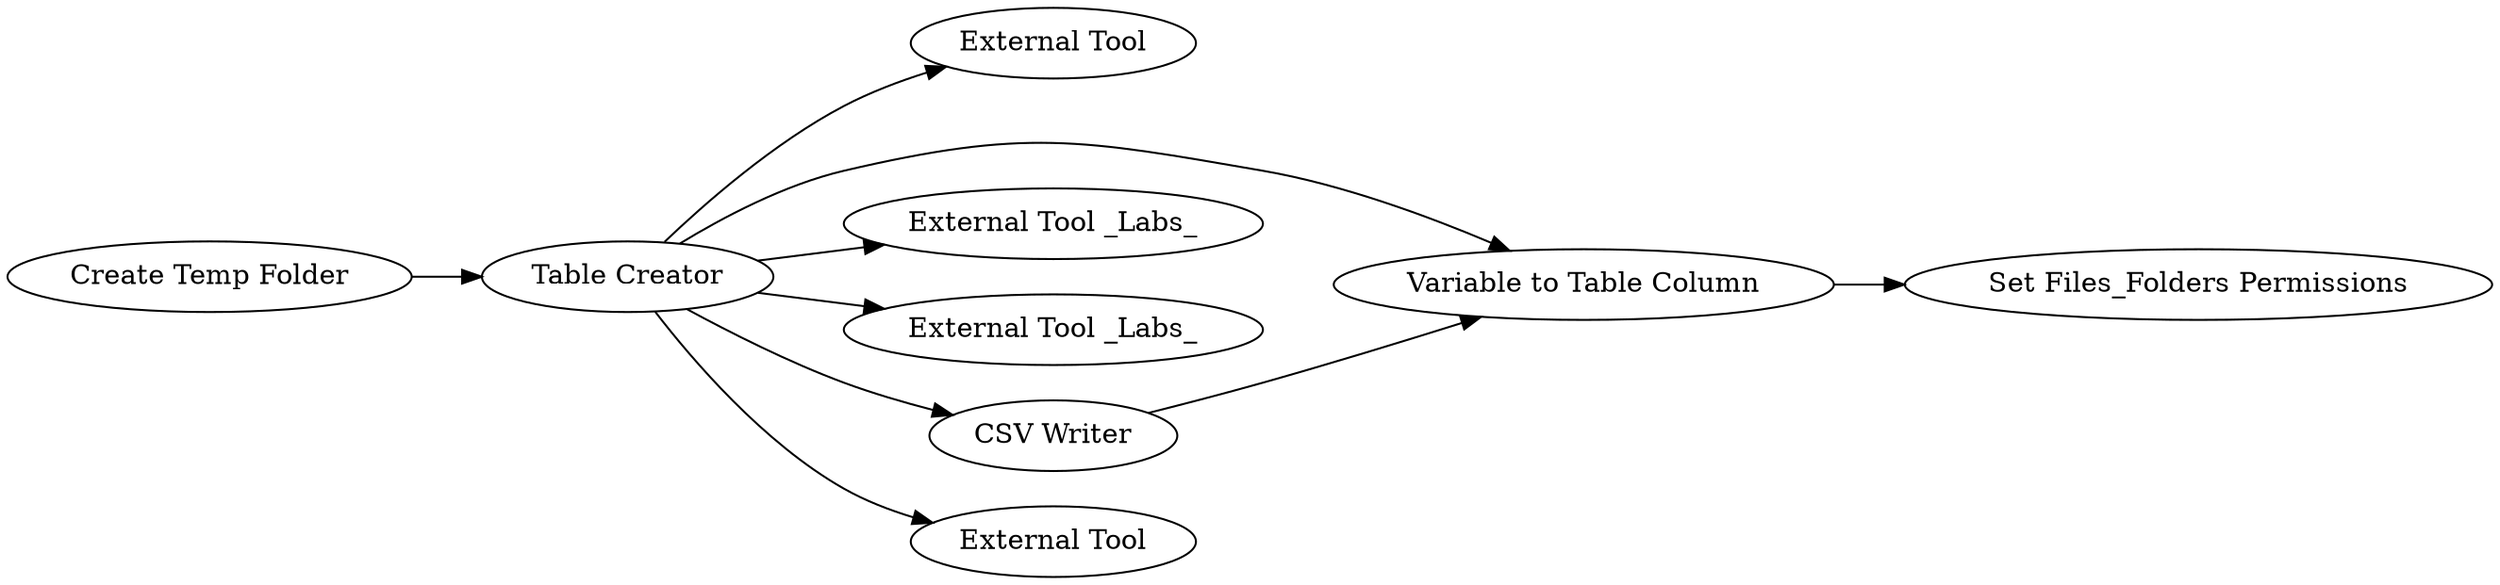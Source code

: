 digraph {
	"5273673097293406623_6" [label="Set Files_Folders Permissions"]
	"5273673097293406623_5" [label="Table Creator"]
	"5273673097293406623_8" [label="External Tool"]
	"5273673097293406623_7" [label="Variable to Table Column"]
	"5273673097293406623_3" [label="External Tool _Labs_"]
	"5273673097293406623_10" [label="External Tool _Labs_"]
	"5273673097293406623_4" [label="CSV Writer"]
	"5273673097293406623_1" [label="Create Temp Folder"]
	"5273673097293406623_2" [label="External Tool"]
	"5273673097293406623_1" -> "5273673097293406623_5"
	"5273673097293406623_5" -> "5273673097293406623_3"
	"5273673097293406623_5" -> "5273673097293406623_4"
	"5273673097293406623_5" -> "5273673097293406623_7"
	"5273673097293406623_7" -> "5273673097293406623_6"
	"5273673097293406623_4" -> "5273673097293406623_7"
	"5273673097293406623_5" -> "5273673097293406623_8"
	"5273673097293406623_5" -> "5273673097293406623_2"
	"5273673097293406623_5" -> "5273673097293406623_10"
	rankdir=LR
}
